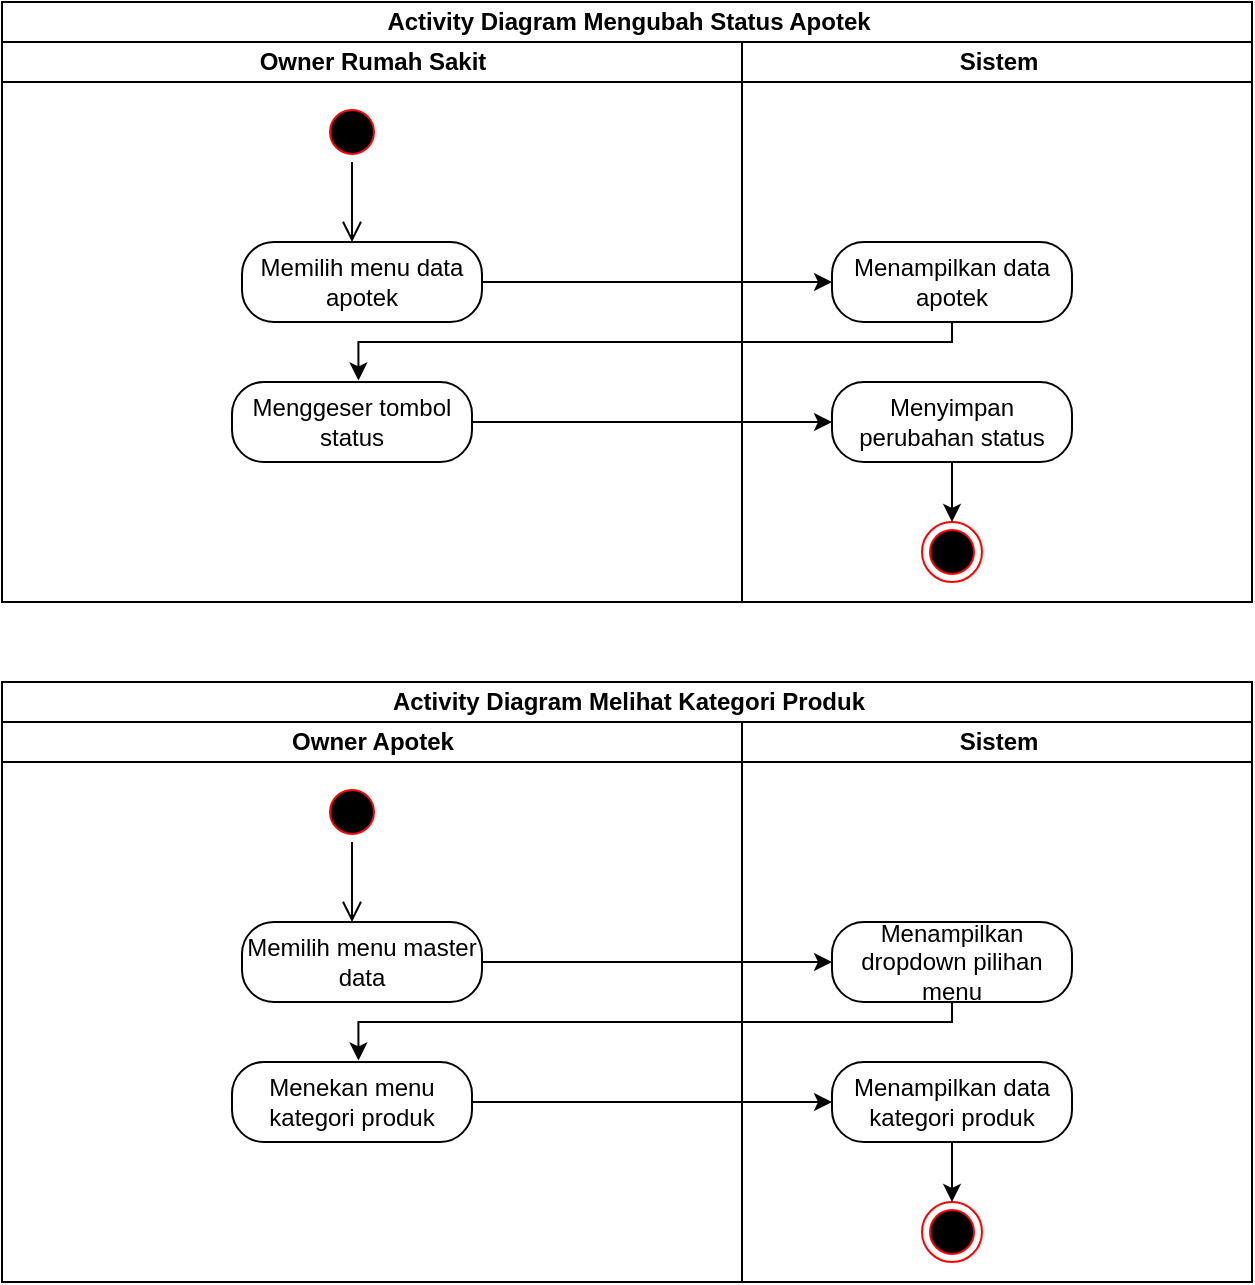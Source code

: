 <mxfile version="21.5.0" type="device">
  <diagram name="Halaman-1" id="Nx3APRmzFhm_F_97WF9R">
    <mxGraphModel dx="1434" dy="1898" grid="1" gridSize="10" guides="1" tooltips="1" connect="1" arrows="1" fold="1" page="1" pageScale="1" pageWidth="827" pageHeight="1169" math="0" shadow="0">
      <root>
        <mxCell id="0" />
        <mxCell id="1" parent="0" />
        <mxCell id="6TxpN4t6i_DOru5Ns50F-1" value="Activity Diagram Mengubah Status Apotek" style="swimlane;childLayout=stackLayout;resizeParent=1;resizeParentMax=0;startSize=20;html=1;" vertex="1" parent="1">
          <mxGeometry x="110" y="-1120" width="625" height="300" as="geometry" />
        </mxCell>
        <mxCell id="6TxpN4t6i_DOru5Ns50F-2" value="Owner Rumah Sakit" style="swimlane;startSize=20;html=1;" vertex="1" parent="6TxpN4t6i_DOru5Ns50F-1">
          <mxGeometry y="20" width="370" height="280" as="geometry" />
        </mxCell>
        <mxCell id="6TxpN4t6i_DOru5Ns50F-3" value="Memilih menu data apotek" style="rounded=1;whiteSpace=wrap;html=1;arcSize=40;fontColor=#000000;fillColor=default;strokeColor=default;" vertex="1" parent="6TxpN4t6i_DOru5Ns50F-2">
          <mxGeometry x="120.0" y="100" width="120" height="40" as="geometry" />
        </mxCell>
        <mxCell id="6TxpN4t6i_DOru5Ns50F-4" value="" style="ellipse;html=1;shape=startState;fillColor=#000000;strokeColor=#ff0000;" vertex="1" parent="6TxpN4t6i_DOru5Ns50F-2">
          <mxGeometry x="160.0" y="30" width="30" height="30" as="geometry" />
        </mxCell>
        <mxCell id="6TxpN4t6i_DOru5Ns50F-5" value="" style="edgeStyle=orthogonalEdgeStyle;html=1;verticalAlign=bottom;endArrow=open;endSize=8;strokeColor=default;rounded=0;" edge="1" parent="6TxpN4t6i_DOru5Ns50F-2" source="6TxpN4t6i_DOru5Ns50F-4">
          <mxGeometry relative="1" as="geometry">
            <mxPoint x="175.0" y="100" as="targetPoint" />
          </mxGeometry>
        </mxCell>
        <mxCell id="6TxpN4t6i_DOru5Ns50F-6" value="Menggeser tombol status" style="rounded=1;whiteSpace=wrap;html=1;arcSize=40;fontColor=#000000;fillColor=default;strokeColor=default;" vertex="1" parent="6TxpN4t6i_DOru5Ns50F-2">
          <mxGeometry x="115.0" y="170" width="120" height="40" as="geometry" />
        </mxCell>
        <mxCell id="6TxpN4t6i_DOru5Ns50F-7" value="" style="edgeStyle=orthogonalEdgeStyle;rounded=0;orthogonalLoop=1;jettySize=auto;html=1;" edge="1" parent="6TxpN4t6i_DOru5Ns50F-1">
          <mxGeometry relative="1" as="geometry">
            <mxPoint x="175.0" y="140" as="sourcePoint" />
          </mxGeometry>
        </mxCell>
        <mxCell id="6TxpN4t6i_DOru5Ns50F-8" value="" style="edgeStyle=orthogonalEdgeStyle;rounded=0;orthogonalLoop=1;jettySize=auto;html=1;" edge="1" parent="6TxpN4t6i_DOru5Ns50F-1" source="6TxpN4t6i_DOru5Ns50F-3" target="6TxpN4t6i_DOru5Ns50F-11">
          <mxGeometry relative="1" as="geometry" />
        </mxCell>
        <mxCell id="6TxpN4t6i_DOru5Ns50F-9" style="edgeStyle=orthogonalEdgeStyle;rounded=0;orthogonalLoop=1;jettySize=auto;html=1;entryX=0.448;entryY=-0.019;entryDx=0;entryDy=0;entryPerimeter=0;" edge="1" parent="6TxpN4t6i_DOru5Ns50F-1" source="6TxpN4t6i_DOru5Ns50F-11">
          <mxGeometry relative="1" as="geometry">
            <Array as="points">
              <mxPoint x="380" y="170" />
              <mxPoint x="114" y="170" />
            </Array>
            <mxPoint x="178.24" y="189.24" as="targetPoint" />
          </mxGeometry>
        </mxCell>
        <mxCell id="6TxpN4t6i_DOru5Ns50F-10" value="Sistem" style="swimlane;startSize=20;html=1;" vertex="1" parent="6TxpN4t6i_DOru5Ns50F-1">
          <mxGeometry x="370" y="20" width="255" height="280" as="geometry" />
        </mxCell>
        <mxCell id="6TxpN4t6i_DOru5Ns50F-11" value="Menampilkan data apotek" style="rounded=1;whiteSpace=wrap;html=1;arcSize=40;fontColor=#000000;fillColor=default;strokeColor=default;" vertex="1" parent="6TxpN4t6i_DOru5Ns50F-10">
          <mxGeometry x="45.0" y="100" width="120" height="40" as="geometry" />
        </mxCell>
        <mxCell id="6TxpN4t6i_DOru5Ns50F-12" value="" style="ellipse;html=1;shape=endState;fillColor=#000000;strokeColor=#ff0000;" vertex="1" parent="6TxpN4t6i_DOru5Ns50F-10">
          <mxGeometry x="90.0" y="240" width="30" height="30" as="geometry" />
        </mxCell>
        <mxCell id="6TxpN4t6i_DOru5Ns50F-13" value="" style="edgeStyle=orthogonalEdgeStyle;rounded=0;orthogonalLoop=1;jettySize=auto;html=1;" edge="1" parent="6TxpN4t6i_DOru5Ns50F-10" source="6TxpN4t6i_DOru5Ns50F-14" target="6TxpN4t6i_DOru5Ns50F-12">
          <mxGeometry relative="1" as="geometry" />
        </mxCell>
        <mxCell id="6TxpN4t6i_DOru5Ns50F-14" value="Menyimpan perubahan status" style="rounded=1;whiteSpace=wrap;html=1;arcSize=40;fontColor=#000000;fillColor=default;strokeColor=default;" vertex="1" parent="6TxpN4t6i_DOru5Ns50F-10">
          <mxGeometry x="45.0" y="170" width="120" height="40" as="geometry" />
        </mxCell>
        <mxCell id="6TxpN4t6i_DOru5Ns50F-15" style="edgeStyle=orthogonalEdgeStyle;rounded=0;orthogonalLoop=1;jettySize=auto;html=1;entryX=0;entryY=0.5;entryDx=0;entryDy=0;" edge="1" parent="6TxpN4t6i_DOru5Ns50F-1" source="6TxpN4t6i_DOru5Ns50F-6" target="6TxpN4t6i_DOru5Ns50F-14">
          <mxGeometry relative="1" as="geometry" />
        </mxCell>
        <mxCell id="6TxpN4t6i_DOru5Ns50F-16" value="Activity Diagram Melihat Kategori Produk" style="swimlane;childLayout=stackLayout;resizeParent=1;resizeParentMax=0;startSize=20;html=1;" vertex="1" parent="1">
          <mxGeometry x="110" y="-780" width="625" height="300" as="geometry" />
        </mxCell>
        <mxCell id="6TxpN4t6i_DOru5Ns50F-17" value="Owner Apotek" style="swimlane;startSize=20;html=1;" vertex="1" parent="6TxpN4t6i_DOru5Ns50F-16">
          <mxGeometry y="20" width="370" height="280" as="geometry" />
        </mxCell>
        <mxCell id="6TxpN4t6i_DOru5Ns50F-18" value="Memilih menu master data" style="rounded=1;whiteSpace=wrap;html=1;arcSize=40;fontColor=#000000;fillColor=default;strokeColor=default;" vertex="1" parent="6TxpN4t6i_DOru5Ns50F-17">
          <mxGeometry x="120.0" y="100" width="120" height="40" as="geometry" />
        </mxCell>
        <mxCell id="6TxpN4t6i_DOru5Ns50F-19" value="" style="ellipse;html=1;shape=startState;fillColor=#000000;strokeColor=#ff0000;" vertex="1" parent="6TxpN4t6i_DOru5Ns50F-17">
          <mxGeometry x="160.0" y="30" width="30" height="30" as="geometry" />
        </mxCell>
        <mxCell id="6TxpN4t6i_DOru5Ns50F-20" value="" style="edgeStyle=orthogonalEdgeStyle;html=1;verticalAlign=bottom;endArrow=open;endSize=8;strokeColor=default;rounded=0;" edge="1" parent="6TxpN4t6i_DOru5Ns50F-17" source="6TxpN4t6i_DOru5Ns50F-19">
          <mxGeometry relative="1" as="geometry">
            <mxPoint x="175.0" y="100" as="targetPoint" />
          </mxGeometry>
        </mxCell>
        <mxCell id="6TxpN4t6i_DOru5Ns50F-21" value="Menekan menu kategori produk" style="rounded=1;whiteSpace=wrap;html=1;arcSize=40;fontColor=#000000;fillColor=default;strokeColor=default;" vertex="1" parent="6TxpN4t6i_DOru5Ns50F-17">
          <mxGeometry x="115.0" y="170" width="120" height="40" as="geometry" />
        </mxCell>
        <mxCell id="6TxpN4t6i_DOru5Ns50F-22" value="" style="edgeStyle=orthogonalEdgeStyle;rounded=0;orthogonalLoop=1;jettySize=auto;html=1;" edge="1" parent="6TxpN4t6i_DOru5Ns50F-16">
          <mxGeometry relative="1" as="geometry">
            <mxPoint x="175.0" y="140" as="sourcePoint" />
          </mxGeometry>
        </mxCell>
        <mxCell id="6TxpN4t6i_DOru5Ns50F-23" value="" style="edgeStyle=orthogonalEdgeStyle;rounded=0;orthogonalLoop=1;jettySize=auto;html=1;" edge="1" parent="6TxpN4t6i_DOru5Ns50F-16" source="6TxpN4t6i_DOru5Ns50F-18" target="6TxpN4t6i_DOru5Ns50F-26">
          <mxGeometry relative="1" as="geometry" />
        </mxCell>
        <mxCell id="6TxpN4t6i_DOru5Ns50F-24" style="edgeStyle=orthogonalEdgeStyle;rounded=0;orthogonalLoop=1;jettySize=auto;html=1;entryX=0.448;entryY=-0.019;entryDx=0;entryDy=0;entryPerimeter=0;" edge="1" parent="6TxpN4t6i_DOru5Ns50F-16" source="6TxpN4t6i_DOru5Ns50F-26">
          <mxGeometry relative="1" as="geometry">
            <Array as="points">
              <mxPoint x="380" y="170" />
              <mxPoint x="114" y="170" />
            </Array>
            <mxPoint x="178.24" y="189.24" as="targetPoint" />
          </mxGeometry>
        </mxCell>
        <mxCell id="6TxpN4t6i_DOru5Ns50F-25" value="Sistem" style="swimlane;startSize=20;html=1;" vertex="1" parent="6TxpN4t6i_DOru5Ns50F-16">
          <mxGeometry x="370" y="20" width="255" height="280" as="geometry" />
        </mxCell>
        <mxCell id="6TxpN4t6i_DOru5Ns50F-26" value="Menampilkan dropdown pilihan menu" style="rounded=1;whiteSpace=wrap;html=1;arcSize=40;fontColor=#000000;fillColor=default;strokeColor=default;" vertex="1" parent="6TxpN4t6i_DOru5Ns50F-25">
          <mxGeometry x="45.0" y="100" width="120" height="40" as="geometry" />
        </mxCell>
        <mxCell id="6TxpN4t6i_DOru5Ns50F-27" value="" style="ellipse;html=1;shape=endState;fillColor=#000000;strokeColor=#ff0000;" vertex="1" parent="6TxpN4t6i_DOru5Ns50F-25">
          <mxGeometry x="90.0" y="240" width="30" height="30" as="geometry" />
        </mxCell>
        <mxCell id="6TxpN4t6i_DOru5Ns50F-28" value="" style="edgeStyle=orthogonalEdgeStyle;rounded=0;orthogonalLoop=1;jettySize=auto;html=1;" edge="1" parent="6TxpN4t6i_DOru5Ns50F-25" source="6TxpN4t6i_DOru5Ns50F-29" target="6TxpN4t6i_DOru5Ns50F-27">
          <mxGeometry relative="1" as="geometry" />
        </mxCell>
        <mxCell id="6TxpN4t6i_DOru5Ns50F-29" value="Menampilkan data kategori produk" style="rounded=1;whiteSpace=wrap;html=1;arcSize=40;fontColor=#000000;fillColor=default;strokeColor=default;" vertex="1" parent="6TxpN4t6i_DOru5Ns50F-25">
          <mxGeometry x="45.0" y="170" width="120" height="40" as="geometry" />
        </mxCell>
        <mxCell id="6TxpN4t6i_DOru5Ns50F-30" style="edgeStyle=orthogonalEdgeStyle;rounded=0;orthogonalLoop=1;jettySize=auto;html=1;entryX=0;entryY=0.5;entryDx=0;entryDy=0;" edge="1" parent="6TxpN4t6i_DOru5Ns50F-16" source="6TxpN4t6i_DOru5Ns50F-21" target="6TxpN4t6i_DOru5Ns50F-29">
          <mxGeometry relative="1" as="geometry" />
        </mxCell>
      </root>
    </mxGraphModel>
  </diagram>
</mxfile>
